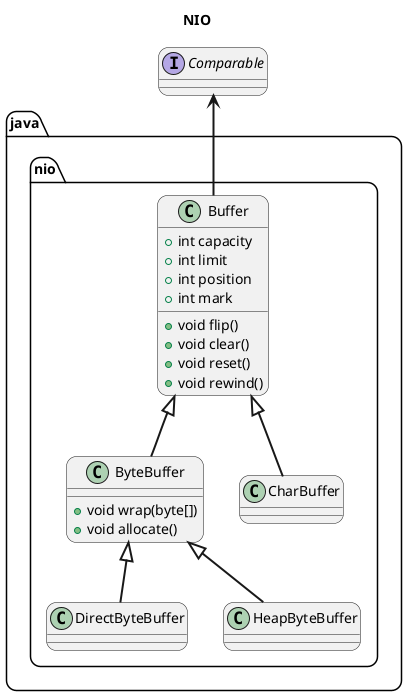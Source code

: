 @startuml
title NIO

skinparam roundcorner 20
skinparam sequenceArrowThickness 2

interface Comparable

package "java.nio" {
class Buffer{
+ int capacity
+ int limit
+ int position
+ int mark

+ void flip()
+ void clear()
+ void reset()
+ void rewind()
}

class ByteBuffer {
 + void wrap(byte[])
 + void allocate()
}

Comparable <-- Buffer

Buffer <|-- CharBuffer
Buffer <|-- ByteBuffer

ByteBuffer <|-- DirectByteBuffer
ByteBuffer <|-- HeapByteBuffer
}
@enduml